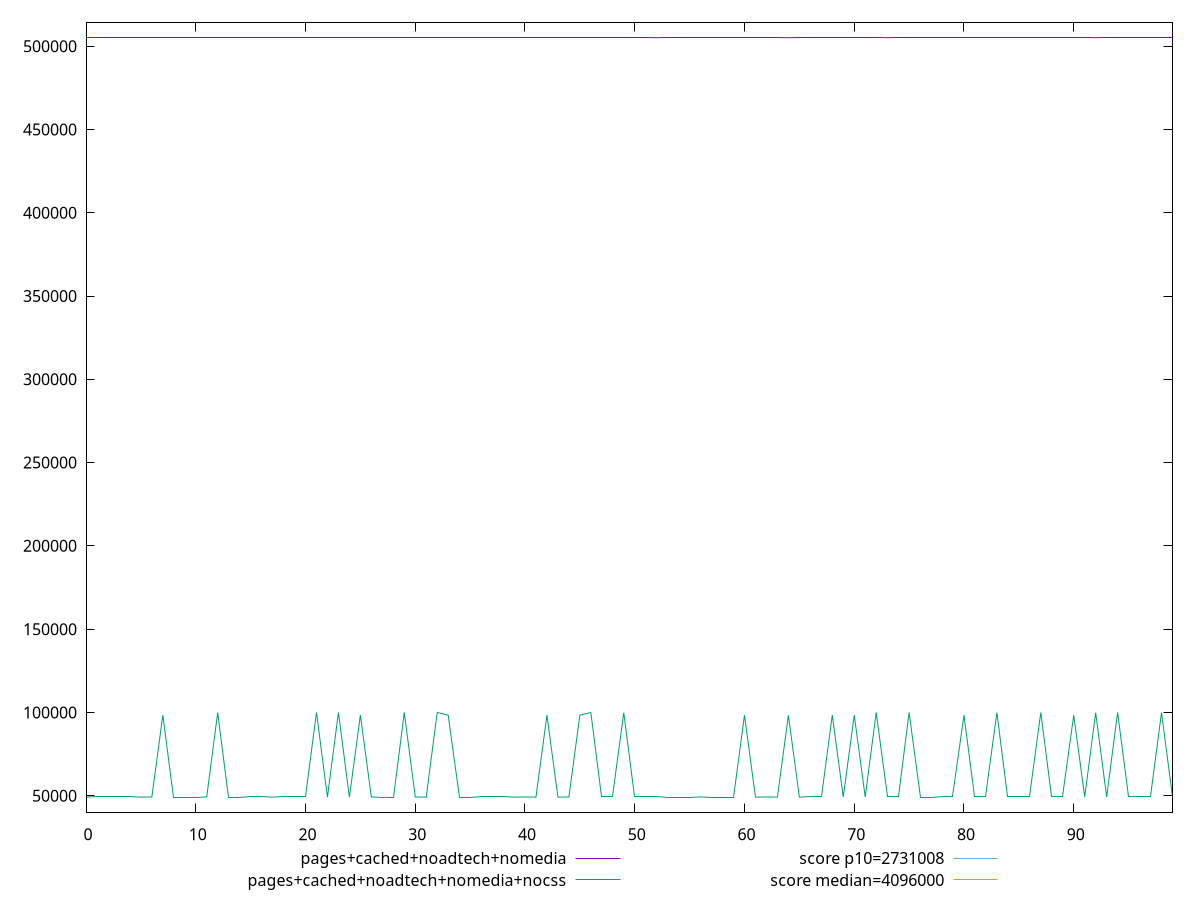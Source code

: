 reset

$pagesCachedNoadtechNomedia <<EOF
0 505202
1 505202
2 505202
3 505202
4 505202
5 505202
6 505202
7 505202
8 505202
9 505202
10 505202
11 505202
12 505202
13 505202
14 505202
15 505202
16 505202
17 505202
18 505202
19 505202
20 505202
21 505202
22 505202
23 505202
24 505202
25 505202
26 505202
27 505202
28 505202
29 505202
30 505202
31 505202
32 505202
33 505202
34 505202
35 505202
36 505202
37 505202
38 505202
39 505202
40 505202
41 505202
42 505202
43 505202
44 505202
45 505202
46 505202
47 505202
48 505202
49 505202
50 505202
51 505202
52 505080
53 505202
54 505202
55 505202
56 505202
57 505202
58 505202
59 505202
60 505202
61 505202
62 505202
63 505202
64 505080
65 505202
66 505202
67 505202
68 505202
69 505202
70 505202
71 505202
72 505202
73 505080
74 505202
75 505202
76 505202
77 505202
78 505202
79 505202
80 505202
81 505202
82 505202
83 505202
84 505202
85 505202
86 505202
87 505202
88 505202
89 505202
90 505202
91 505202
92 505080
93 505202
94 505202
95 505202
96 505202
97 505202
98 505202
99 505202
EOF

$pagesCachedNoadtechNomediaNocss <<EOF
0 49126
1 49248
2 49248
3 49248
4 49248
5 49126
6 49248
7 98382
8 49126
9 49126
10 49126
11 49248
12 99833
13 49126
14 49126
15 49248
16 49248
17 49126
18 49248
19 49248
20 49248
21 99955
22 49126
23 99955
24 49126
25 98382
26 49248
27 49126
28 49126
29 99955
30 49248
31 49126
32 99955
33 98382
34 49126
35 49126
36 49248
37 49248
38 49248
39 49126
40 49248
41 49126
42 98382
43 49126
44 49248
45 98382
46 99955
47 49248
48 49248
49 99833
50 49248
51 49248
52 49248
53 49126
54 49126
55 49126
56 49248
57 49126
58 49126
59 49126
60 98382
61 49126
62 49248
63 49126
64 98260
65 49126
66 49248
67 49248
68 98382
69 49248
70 98382
71 49248
72 99955
73 49248
74 49248
75 99955
76 49126
77 49126
78 49248
79 49248
80 98382
81 49248
82 49248
83 99833
84 49248
85 49248
86 49248
87 99955
88 49248
89 49248
90 98382
91 49248
92 99833
93 49248
94 99955
95 49248
96 49248
97 49248
98 99955
99 49248
EOF

set key outside below
set xrange [0:99]
set yrange [40004.479999999996:514323.52]
set trange [40004.479999999996:514323.52]
set terminal svg size 640, 520 enhanced background rgb 'white'
set output "report_00011_2021-02-09T10:53:21.242Z/total-byte-weight/comparison/line/3_vs_4.svg"

plot $pagesCachedNoadtechNomedia title "pages+cached+noadtech+nomedia" with line, \
     $pagesCachedNoadtechNomediaNocss title "pages+cached+noadtech+nomedia+nocss" with line, \
     2731008 title "score p10=2731008", \
     4096000 title "score median=4096000"

reset
